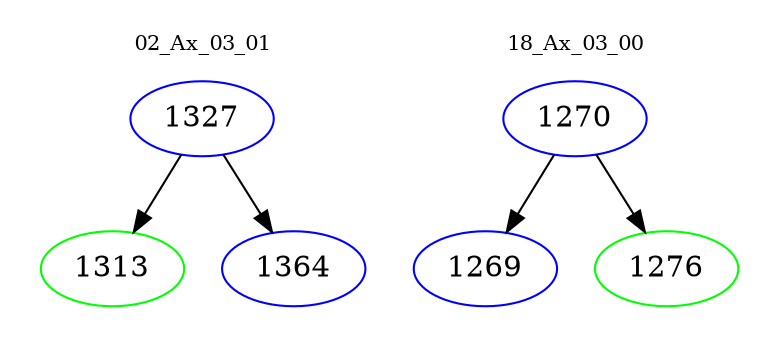 digraph{
subgraph cluster_0 {
color = white
label = "02_Ax_03_01";
fontsize=10;
T0_1327 [label="1327", color="blue"]
T0_1327 -> T0_1313 [color="black"]
T0_1313 [label="1313", color="green"]
T0_1327 -> T0_1364 [color="black"]
T0_1364 [label="1364", color="blue"]
}
subgraph cluster_1 {
color = white
label = "18_Ax_03_00";
fontsize=10;
T1_1270 [label="1270", color="blue"]
T1_1270 -> T1_1269 [color="black"]
T1_1269 [label="1269", color="blue"]
T1_1270 -> T1_1276 [color="black"]
T1_1276 [label="1276", color="green"]
}
}
